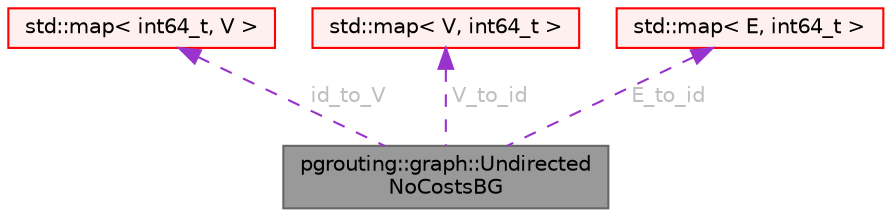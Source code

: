 digraph "pgrouting::graph::UndirectedNoCostsBG"
{
 // LATEX_PDF_SIZE
  bgcolor="transparent";
  edge [fontname=Helvetica,fontsize=10,labelfontname=Helvetica,labelfontsize=10];
  node [fontname=Helvetica,fontsize=10,shape=box,height=0.2,width=0.4];
  Node1 [id="Node000001",label="pgrouting::graph::Undirected\lNoCostsBG",height=0.2,width=0.4,color="gray40", fillcolor="grey60", style="filled", fontcolor="black",tooltip=" "];
  Node2 -> Node1 [id="edge1_Node000001_Node000002",dir="back",color="darkorchid3",style="dashed",tooltip=" ",label=" id_to_V",fontcolor="grey" ];
  Node2 [id="Node000002",label="std::map\< int64_t, V \>",height=0.2,width=0.4,color="red", fillcolor="#FFF0F0", style="filled",tooltip=" "];
  Node6 -> Node1 [id="edge2_Node000001_Node000006",dir="back",color="darkorchid3",style="dashed",tooltip=" ",label=" V_to_id",fontcolor="grey" ];
  Node6 [id="Node000006",label="std::map\< V, int64_t \>",height=0.2,width=0.4,color="red", fillcolor="#FFF0F0", style="filled",tooltip=" "];
  Node7 -> Node1 [id="edge3_Node000001_Node000007",dir="back",color="darkorchid3",style="dashed",tooltip=" ",label=" E_to_id",fontcolor="grey" ];
  Node7 [id="Node000007",label="std::map\< E, int64_t \>",height=0.2,width=0.4,color="red", fillcolor="#FFF0F0", style="filled",tooltip=" "];
}
